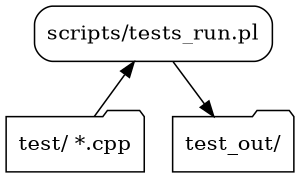 digraph R {
  size ="2, 4!";
  fontsize = 6;
//  rankdir=LR;
//  node [style=rounded]

  _1_test_run [
    style="rounded",
    shape=box,
    label="scripts/tests_run.pl"
  ]

  test_folder [
    shape=folder,
    label="test/ *.cpp"
  ]

  test_out[
    shape=folder,
    label="test_out/"
  ]

  /*test_folder -> _1_test_run*/  _1_test_run -> test_folder [dir="back"];
  _1_test_run-> test_out;
}
